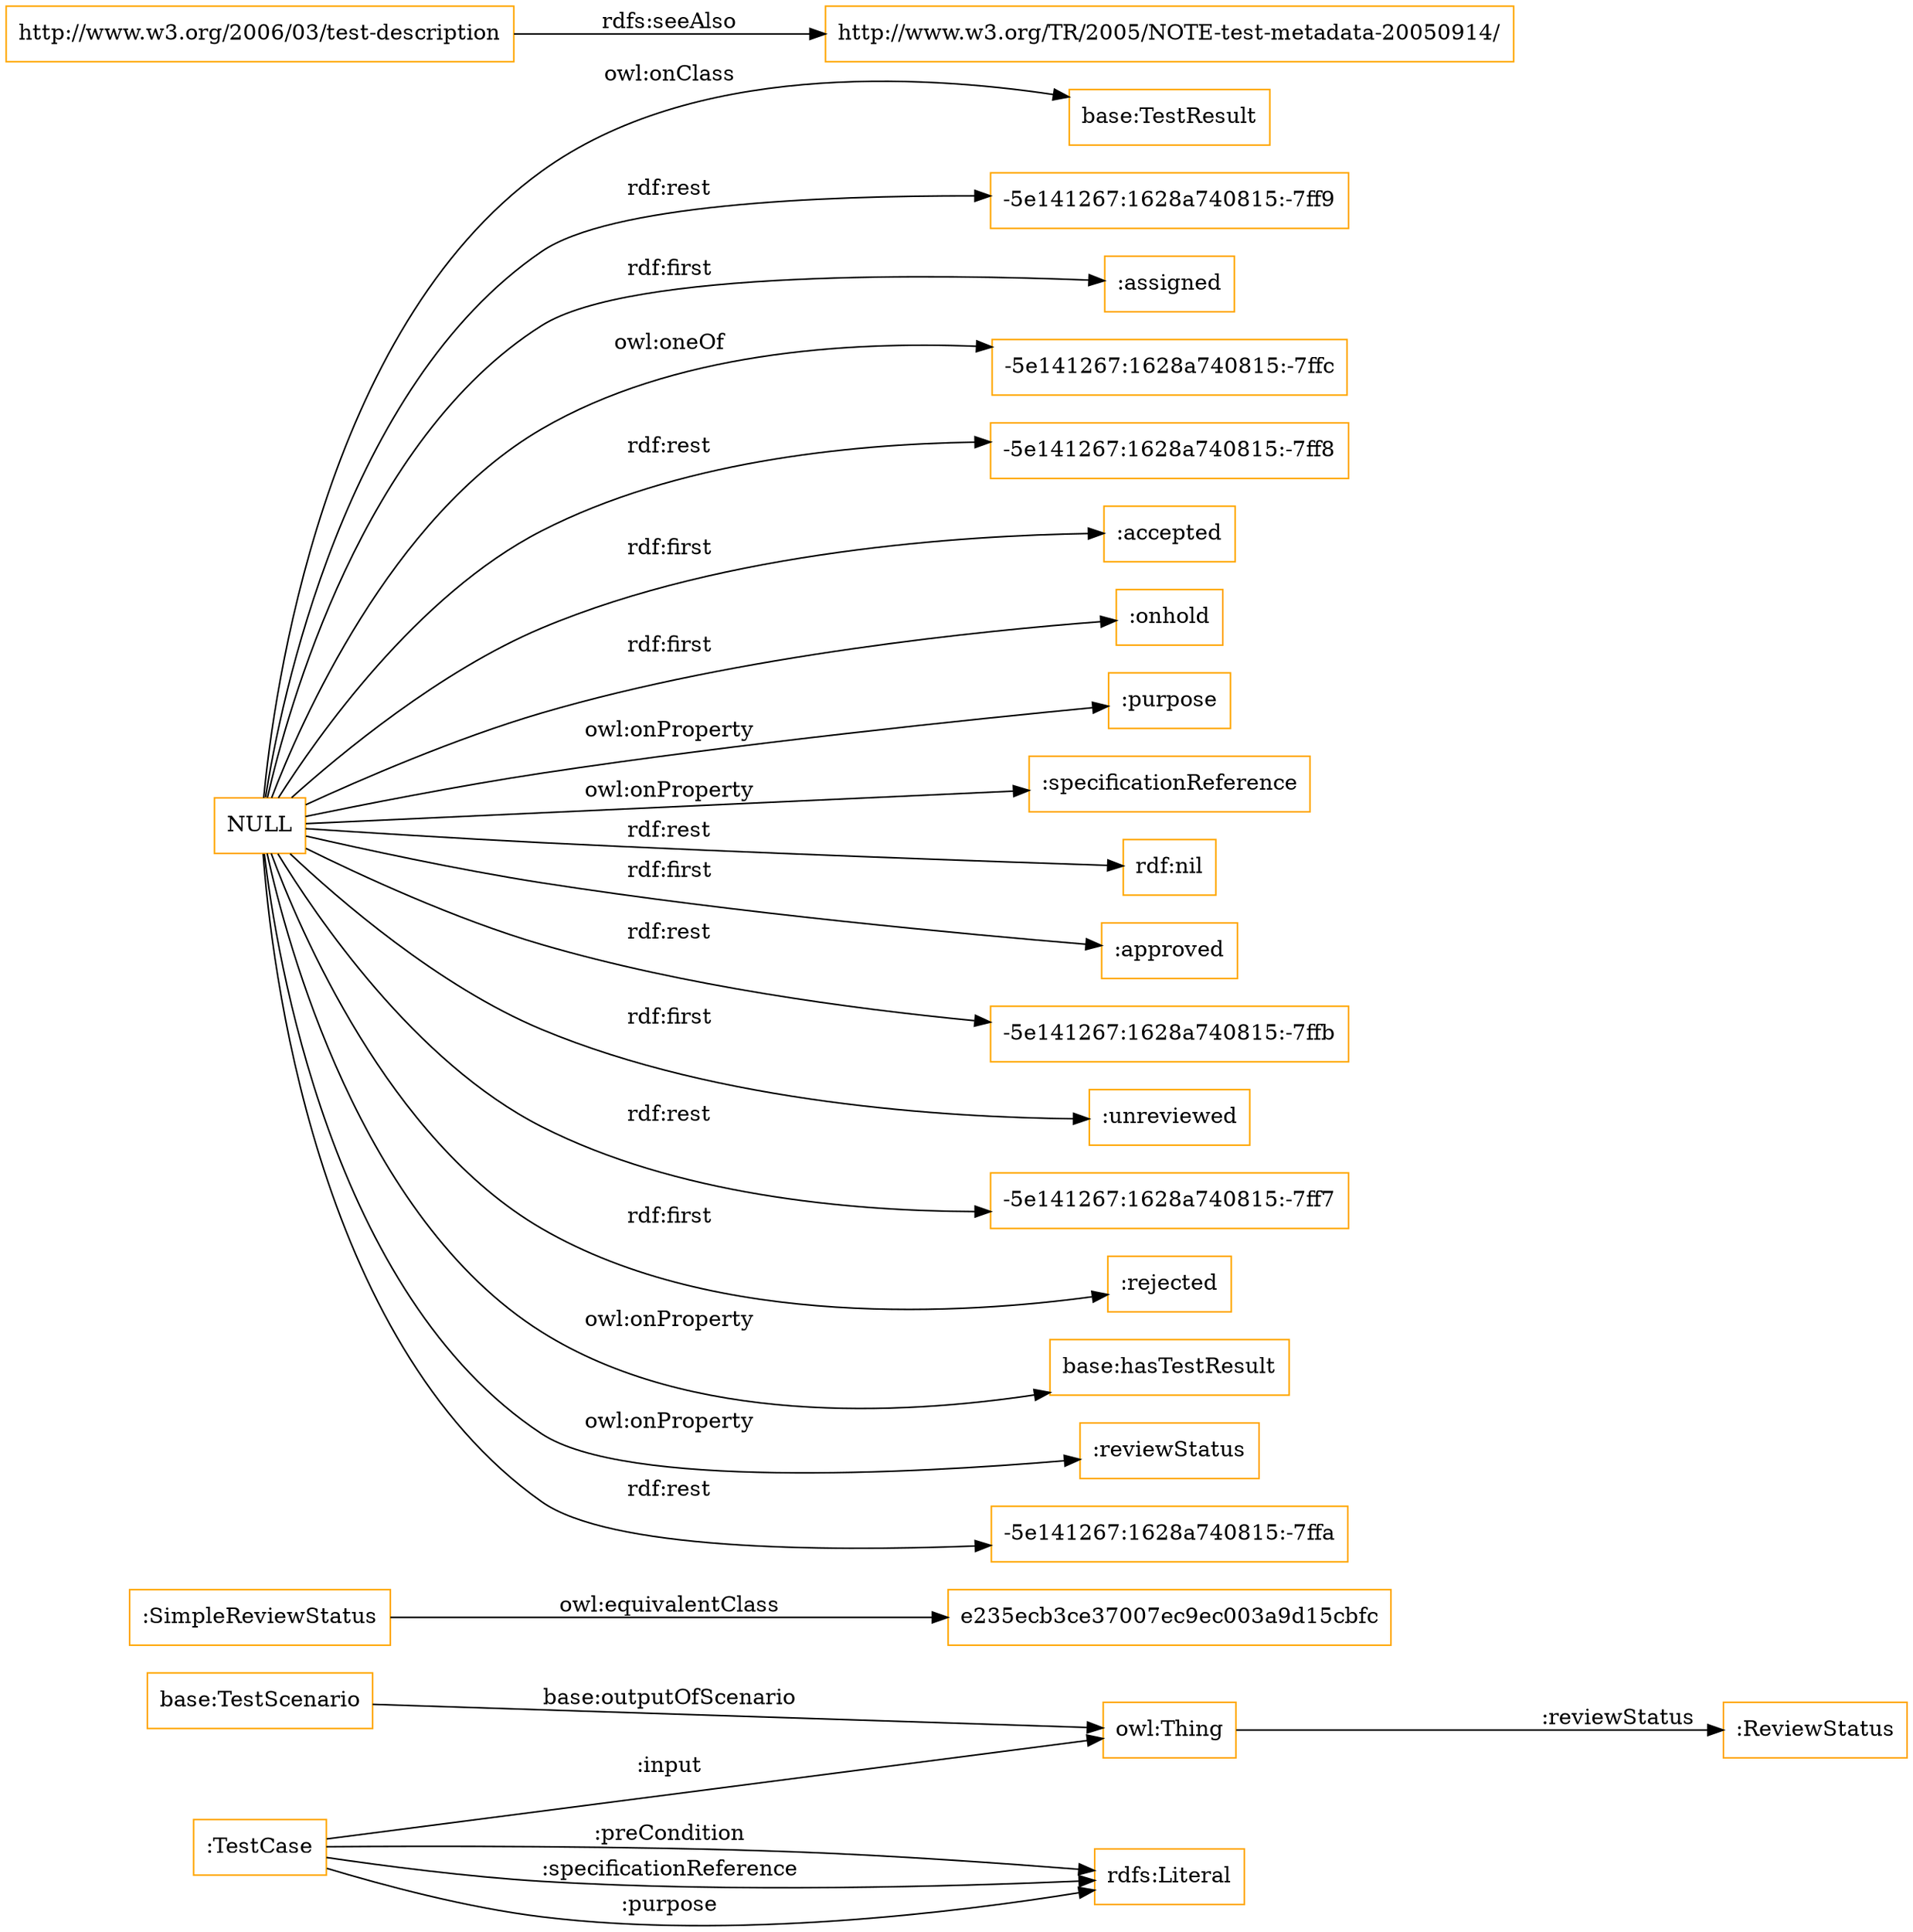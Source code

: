 digraph ar2dtool_diagram { 
rankdir=LR;
size="1501"
node [shape = rectangle, color="orange"]; ":ReviewStatus" ":SimpleReviewStatus" "e235ecb3ce37007ec9ec003a9d15cbfc" "base:TestResult" "base:TestScenario" ":TestCase" ; /*classes style*/
	"http://www.w3.org/2006/03/test-description" -> "http://www.w3.org/TR/2005/NOTE-test-metadata-20050914/" [ label = "rdfs:seeAlso" ];
	":SimpleReviewStatus" -> "e235ecb3ce37007ec9ec003a9d15cbfc" [ label = "owl:equivalentClass" ];
	"NULL" -> "base:TestResult" [ label = "owl:onClass" ];
	"NULL" -> "-5e141267:1628a740815:-7ff9" [ label = "rdf:rest" ];
	"NULL" -> ":assigned" [ label = "rdf:first" ];
	"NULL" -> "-5e141267:1628a740815:-7ffc" [ label = "owl:oneOf" ];
	"NULL" -> "-5e141267:1628a740815:-7ff8" [ label = "rdf:rest" ];
	"NULL" -> ":accepted" [ label = "rdf:first" ];
	"NULL" -> ":onhold" [ label = "rdf:first" ];
	"NULL" -> ":purpose" [ label = "owl:onProperty" ];
	"NULL" -> ":specificationReference" [ label = "owl:onProperty" ];
	"NULL" -> "rdf:nil" [ label = "rdf:rest" ];
	"NULL" -> ":approved" [ label = "rdf:first" ];
	"NULL" -> "-5e141267:1628a740815:-7ffb" [ label = "rdf:rest" ];
	"NULL" -> ":unreviewed" [ label = "rdf:first" ];
	"NULL" -> "-5e141267:1628a740815:-7ff7" [ label = "rdf:rest" ];
	"NULL" -> ":rejected" [ label = "rdf:first" ];
	"NULL" -> "base:hasTestResult" [ label = "owl:onProperty" ];
	"NULL" -> ":reviewStatus" [ label = "owl:onProperty" ];
	"NULL" -> "-5e141267:1628a740815:-7ffa" [ label = "rdf:rest" ];
	"base:TestScenario" -> "owl:Thing" [ label = "base:outputOfScenario" ];
	":TestCase" -> "owl:Thing" [ label = ":input" ];
	":TestCase" -> "rdfs:Literal" [ label = ":preCondition" ];
	":TestCase" -> "rdfs:Literal" [ label = ":specificationReference" ];
	":TestCase" -> "rdfs:Literal" [ label = ":purpose" ];
	"owl:Thing" -> ":ReviewStatus" [ label = ":reviewStatus" ];

}
